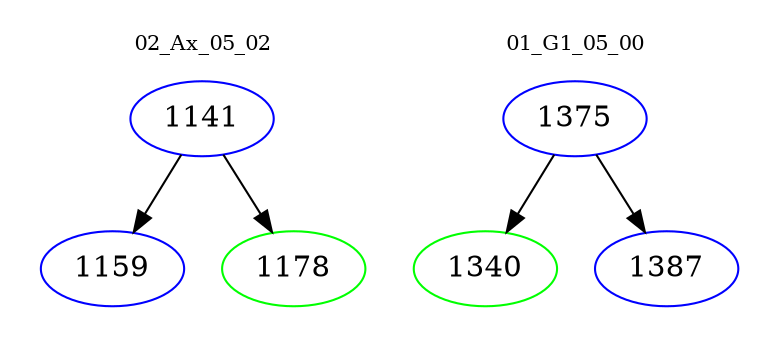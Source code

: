 digraph{
subgraph cluster_0 {
color = white
label = "02_Ax_05_02";
fontsize=10;
T0_1141 [label="1141", color="blue"]
T0_1141 -> T0_1159 [color="black"]
T0_1159 [label="1159", color="blue"]
T0_1141 -> T0_1178 [color="black"]
T0_1178 [label="1178", color="green"]
}
subgraph cluster_1 {
color = white
label = "01_G1_05_00";
fontsize=10;
T1_1375 [label="1375", color="blue"]
T1_1375 -> T1_1340 [color="black"]
T1_1340 [label="1340", color="green"]
T1_1375 -> T1_1387 [color="black"]
T1_1387 [label="1387", color="blue"]
}
}
